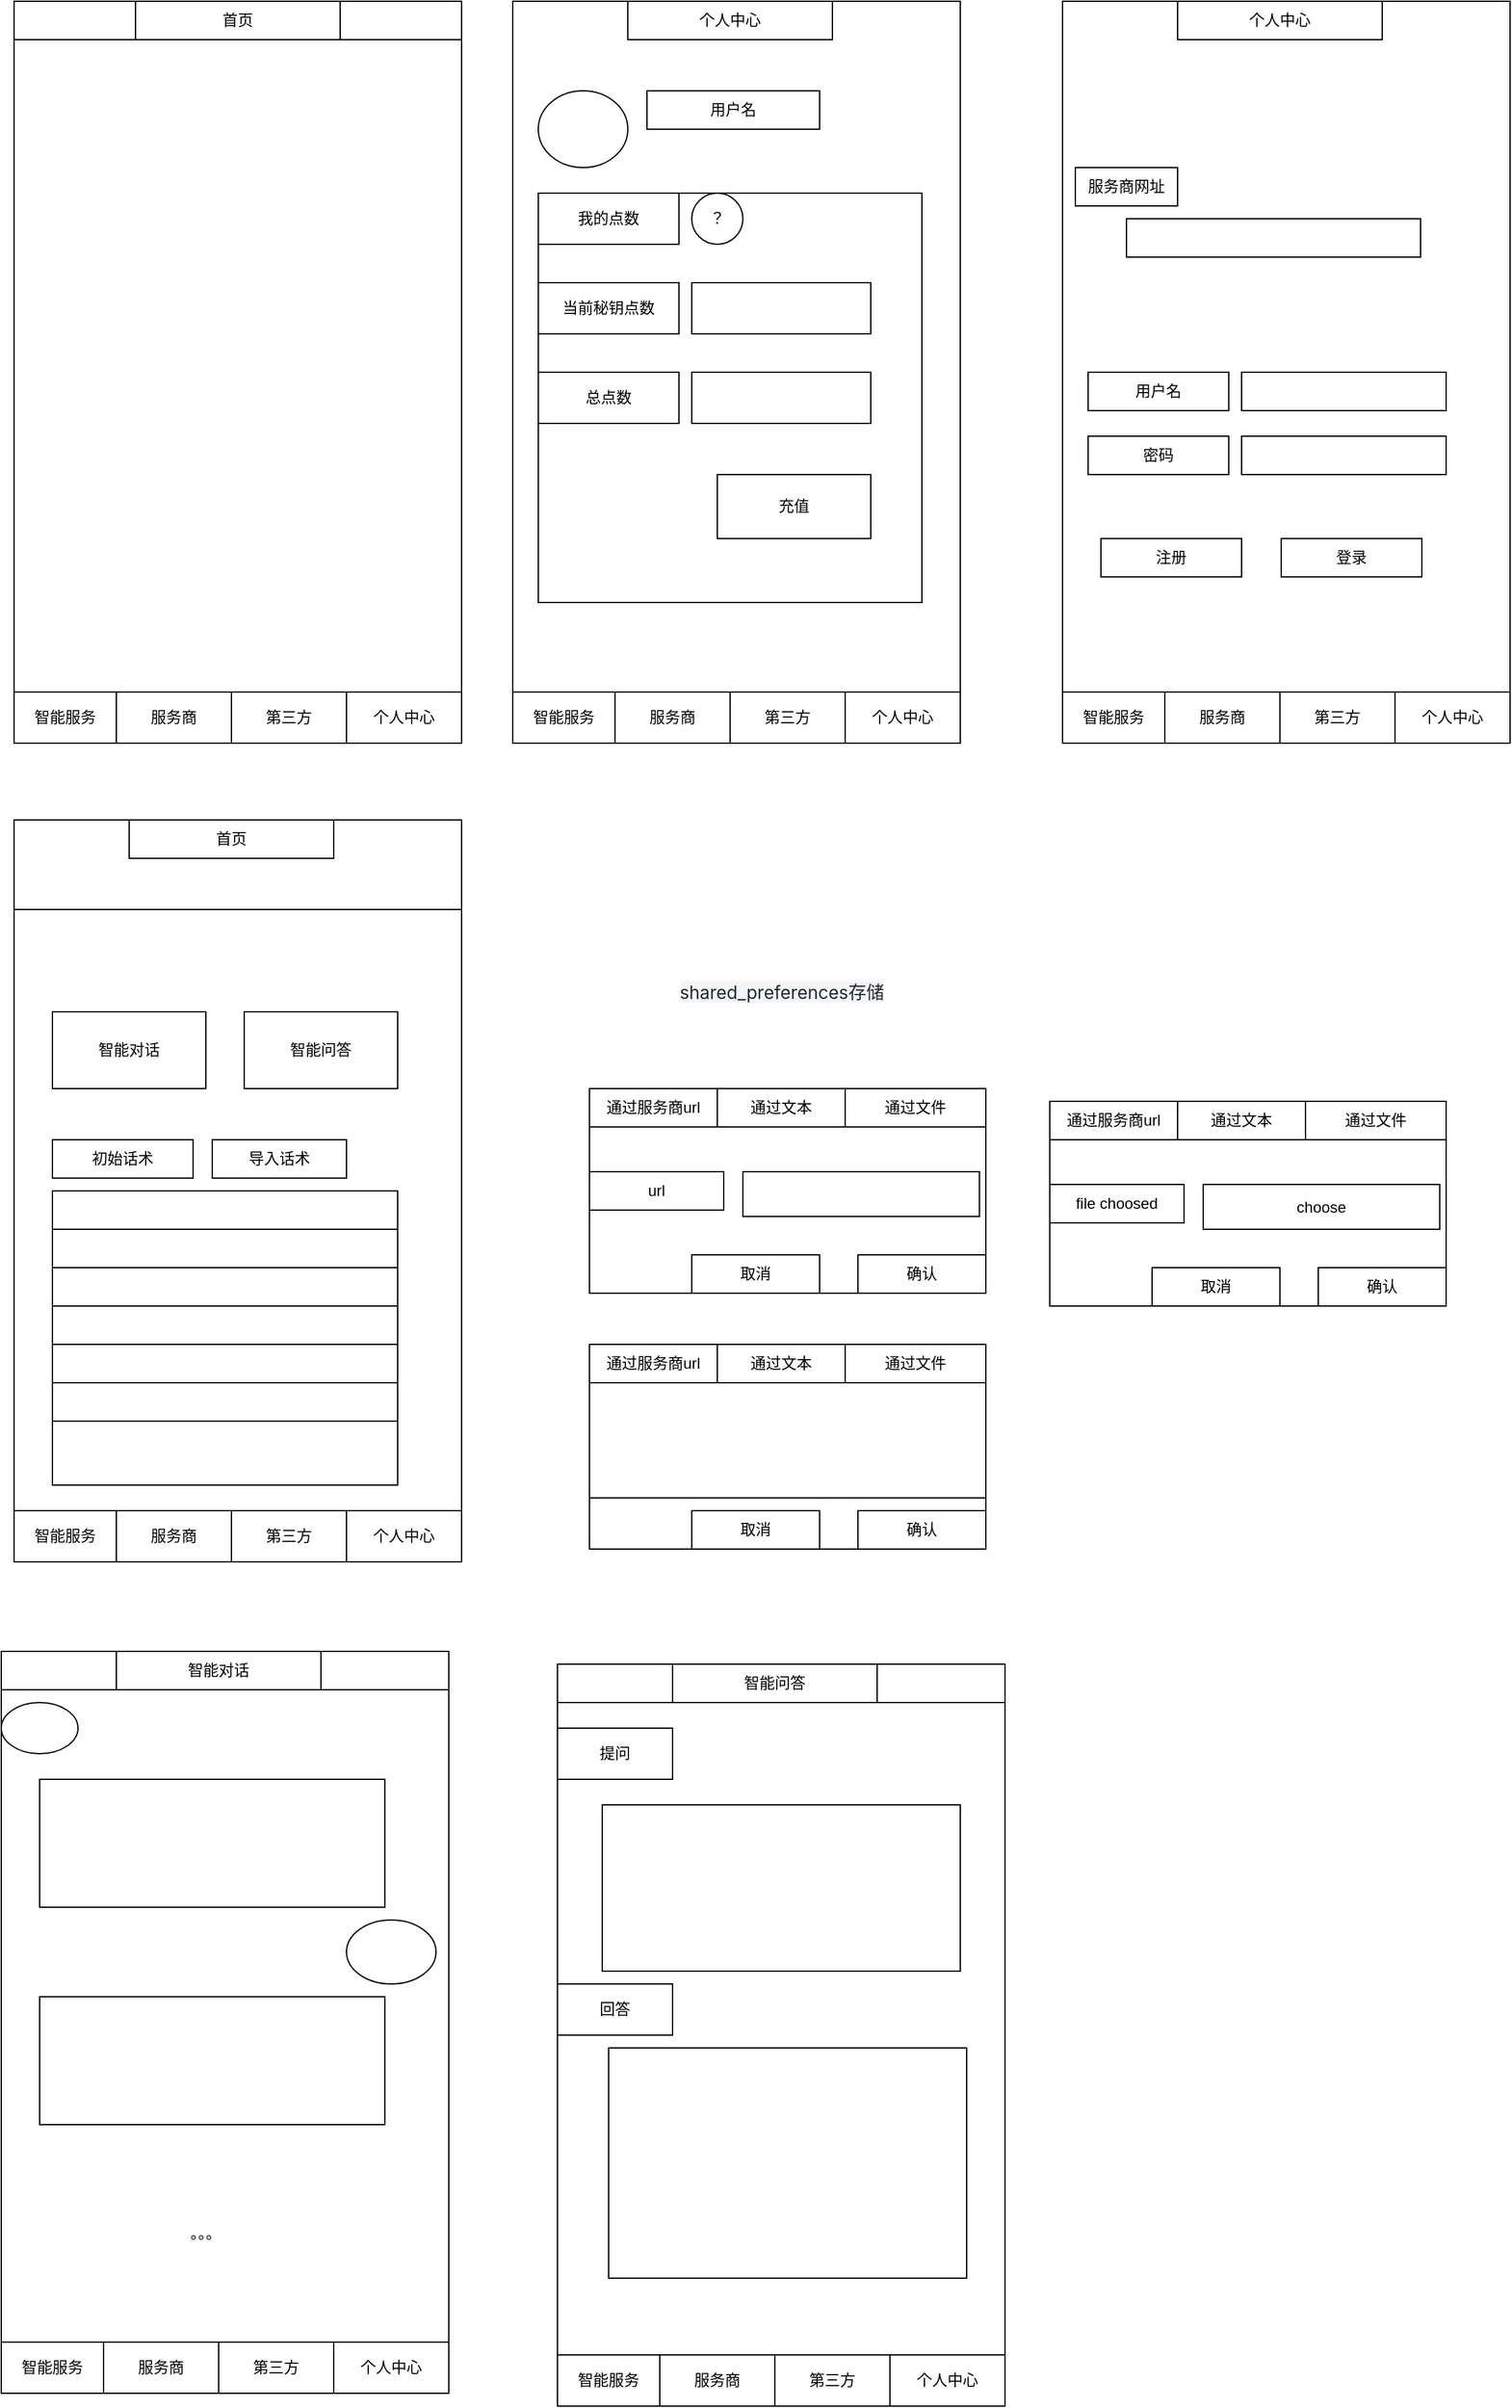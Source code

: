 <mxfile version="20.2.3" type="device"><diagram id="aNU77eTAvmg_I-m_SI2F" name="第 1 页"><mxGraphModel dx="1038" dy="649" grid="1" gridSize="10" guides="1" tooltips="1" connect="1" arrows="1" fold="1" page="1" pageScale="1" pageWidth="827" pageHeight="1169" math="0" shadow="0"><root><mxCell id="0"/><mxCell id="1" parent="0"/><mxCell id="dAYr0hMt6V5G8Yhlm8sh-31" value="" style="rounded=0;whiteSpace=wrap;html=1;" vertex="1" parent="1"><mxGeometry x="140" y="690" width="350" height="580" as="geometry"/></mxCell><mxCell id="dAYr0hMt6V5G8Yhlm8sh-1" value="" style="rounded=0;whiteSpace=wrap;html=1;" vertex="1" parent="1"><mxGeometry x="140" y="50" width="350" height="580" as="geometry"/></mxCell><mxCell id="dAYr0hMt6V5G8Yhlm8sh-2" value="首页" style="rounded=0;whiteSpace=wrap;html=1;" vertex="1" parent="1"><mxGeometry x="235" y="50" width="160" height="30" as="geometry"/></mxCell><mxCell id="dAYr0hMt6V5G8Yhlm8sh-3" value="" style="rounded=0;whiteSpace=wrap;html=1;" vertex="1" parent="1"><mxGeometry x="140" y="80" width="350" height="510" as="geometry"/></mxCell><mxCell id="dAYr0hMt6V5G8Yhlm8sh-4" value="智能服务" style="rounded=0;whiteSpace=wrap;html=1;" vertex="1" parent="1"><mxGeometry x="140" y="1230" width="80" height="40" as="geometry"/></mxCell><mxCell id="dAYr0hMt6V5G8Yhlm8sh-5" value="第三方" style="rounded=0;whiteSpace=wrap;html=1;" vertex="1" parent="1"><mxGeometry x="310" y="1230" width="90" height="40" as="geometry"/></mxCell><mxCell id="dAYr0hMt6V5G8Yhlm8sh-6" value="个人中心" style="rounded=0;whiteSpace=wrap;html=1;" vertex="1" parent="1"><mxGeometry x="400" y="1230" width="90" height="40" as="geometry"/></mxCell><mxCell id="dAYr0hMt6V5G8Yhlm8sh-7" value="服务商" style="rounded=0;whiteSpace=wrap;html=1;" vertex="1" parent="1"><mxGeometry x="220" y="1230" width="90" height="40" as="geometry"/></mxCell><mxCell id="dAYr0hMt6V5G8Yhlm8sh-8" value="" style="rounded=0;whiteSpace=wrap;html=1;" vertex="1" parent="1"><mxGeometry x="530" y="50" width="350" height="580" as="geometry"/></mxCell><mxCell id="dAYr0hMt6V5G8Yhlm8sh-9" value="个人中心" style="rounded=0;whiteSpace=wrap;html=1;" vertex="1" parent="1"><mxGeometry x="620" y="50" width="160" height="30" as="geometry"/></mxCell><mxCell id="dAYr0hMt6V5G8Yhlm8sh-11" value="" style="rounded=0;whiteSpace=wrap;html=1;" vertex="1" parent="1"><mxGeometry x="960" y="50" width="350" height="580" as="geometry"/></mxCell><mxCell id="dAYr0hMt6V5G8Yhlm8sh-12" value="个人中心" style="rounded=0;whiteSpace=wrap;html=1;" vertex="1" parent="1"><mxGeometry x="1050" y="50" width="160" height="30" as="geometry"/></mxCell><mxCell id="dAYr0hMt6V5G8Yhlm8sh-13" value="服务商网址" style="rounded=0;whiteSpace=wrap;html=1;" vertex="1" parent="1"><mxGeometry x="970" y="180" width="80" height="30" as="geometry"/></mxCell><mxCell id="dAYr0hMt6V5G8Yhlm8sh-14" value="" style="rounded=0;whiteSpace=wrap;html=1;" vertex="1" parent="1"><mxGeometry x="1010" y="220" width="230" height="30" as="geometry"/></mxCell><mxCell id="dAYr0hMt6V5G8Yhlm8sh-15" value="用户名" style="rounded=0;whiteSpace=wrap;html=1;" vertex="1" parent="1"><mxGeometry x="980" y="340" width="110" height="30" as="geometry"/></mxCell><mxCell id="dAYr0hMt6V5G8Yhlm8sh-16" value="密码" style="rounded=0;whiteSpace=wrap;html=1;" vertex="1" parent="1"><mxGeometry x="980" y="390" width="110" height="30" as="geometry"/></mxCell><mxCell id="dAYr0hMt6V5G8Yhlm8sh-17" value="" style="rounded=0;whiteSpace=wrap;html=1;" vertex="1" parent="1"><mxGeometry x="1100" y="340" width="160" height="30" as="geometry"/></mxCell><mxCell id="dAYr0hMt6V5G8Yhlm8sh-18" value="" style="rounded=0;whiteSpace=wrap;html=1;" vertex="1" parent="1"><mxGeometry x="1100" y="390" width="160" height="30" as="geometry"/></mxCell><mxCell id="dAYr0hMt6V5G8Yhlm8sh-19" value="登录" style="rounded=0;whiteSpace=wrap;html=1;" vertex="1" parent="1"><mxGeometry x="1131" y="470" width="110" height="30" as="geometry"/></mxCell><mxCell id="dAYr0hMt6V5G8Yhlm8sh-20" value="注册" style="rounded=0;whiteSpace=wrap;html=1;" vertex="1" parent="1"><mxGeometry x="990" y="470" width="110" height="30" as="geometry"/></mxCell><mxCell id="dAYr0hMt6V5G8Yhlm8sh-21" value="" style="ellipse;whiteSpace=wrap;html=1;" vertex="1" parent="1"><mxGeometry x="550" y="120" width="70" height="60" as="geometry"/></mxCell><mxCell id="dAYr0hMt6V5G8Yhlm8sh-22" value="用户名" style="rounded=0;whiteSpace=wrap;html=1;" vertex="1" parent="1"><mxGeometry x="635" y="120" width="135" height="30" as="geometry"/></mxCell><mxCell id="dAYr0hMt6V5G8Yhlm8sh-23" value="" style="rounded=0;whiteSpace=wrap;html=1;" vertex="1" parent="1"><mxGeometry x="550" y="200" width="300" height="320" as="geometry"/></mxCell><mxCell id="dAYr0hMt6V5G8Yhlm8sh-24" value="我的点数" style="rounded=0;whiteSpace=wrap;html=1;" vertex="1" parent="1"><mxGeometry x="550" y="200" width="110" height="40" as="geometry"/></mxCell><mxCell id="dAYr0hMt6V5G8Yhlm8sh-25" value="当前秘钥点数" style="rounded=0;whiteSpace=wrap;html=1;" vertex="1" parent="1"><mxGeometry x="550" y="270" width="110" height="40" as="geometry"/></mxCell><mxCell id="dAYr0hMt6V5G8Yhlm8sh-26" value="总点数" style="rounded=0;whiteSpace=wrap;html=1;" vertex="1" parent="1"><mxGeometry x="550" y="340" width="110" height="40" as="geometry"/></mxCell><mxCell id="dAYr0hMt6V5G8Yhlm8sh-27" value="" style="rounded=0;whiteSpace=wrap;html=1;" vertex="1" parent="1"><mxGeometry x="670" y="270" width="140" height="40" as="geometry"/></mxCell><mxCell id="dAYr0hMt6V5G8Yhlm8sh-28" value="" style="rounded=0;whiteSpace=wrap;html=1;" vertex="1" parent="1"><mxGeometry x="670" y="340" width="140" height="40" as="geometry"/></mxCell><mxCell id="dAYr0hMt6V5G8Yhlm8sh-29" value="充值" style="rounded=0;whiteSpace=wrap;html=1;" vertex="1" parent="1"><mxGeometry x="690" y="420" width="120" height="50" as="geometry"/></mxCell><mxCell id="dAYr0hMt6V5G8Yhlm8sh-30" value="？" style="ellipse;whiteSpace=wrap;html=1;" vertex="1" parent="1"><mxGeometry x="670" y="200" width="40" height="40" as="geometry"/></mxCell><mxCell id="dAYr0hMt6V5G8Yhlm8sh-32" value="首页" style="rounded=0;whiteSpace=wrap;html=1;" vertex="1" parent="1"><mxGeometry x="230" y="690" width="160" height="30" as="geometry"/></mxCell><mxCell id="dAYr0hMt6V5G8Yhlm8sh-35" value="智能服务" style="rounded=0;whiteSpace=wrap;html=1;" vertex="1" parent="1"><mxGeometry x="530" y="590" width="80" height="40" as="geometry"/></mxCell><mxCell id="dAYr0hMt6V5G8Yhlm8sh-36" value="第三方" style="rounded=0;whiteSpace=wrap;html=1;" vertex="1" parent="1"><mxGeometry x="700" y="590" width="90" height="40" as="geometry"/></mxCell><mxCell id="dAYr0hMt6V5G8Yhlm8sh-37" value="个人中心" style="rounded=0;whiteSpace=wrap;html=1;" vertex="1" parent="1"><mxGeometry x="790" y="590" width="90" height="40" as="geometry"/></mxCell><mxCell id="dAYr0hMt6V5G8Yhlm8sh-38" value="服务商" style="rounded=0;whiteSpace=wrap;html=1;" vertex="1" parent="1"><mxGeometry x="610" y="590" width="90" height="40" as="geometry"/></mxCell><mxCell id="dAYr0hMt6V5G8Yhlm8sh-39" value="智能服务" style="rounded=0;whiteSpace=wrap;html=1;" vertex="1" parent="1"><mxGeometry x="140" y="590" width="80" height="40" as="geometry"/></mxCell><mxCell id="dAYr0hMt6V5G8Yhlm8sh-40" value="第三方" style="rounded=0;whiteSpace=wrap;html=1;" vertex="1" parent="1"><mxGeometry x="310" y="590" width="90" height="40" as="geometry"/></mxCell><mxCell id="dAYr0hMt6V5G8Yhlm8sh-41" value="个人中心" style="rounded=0;whiteSpace=wrap;html=1;" vertex="1" parent="1"><mxGeometry x="400" y="590" width="90" height="40" as="geometry"/></mxCell><mxCell id="dAYr0hMt6V5G8Yhlm8sh-42" value="服务商" style="rounded=0;whiteSpace=wrap;html=1;" vertex="1" parent="1"><mxGeometry x="220" y="590" width="90" height="40" as="geometry"/></mxCell><mxCell id="dAYr0hMt6V5G8Yhlm8sh-43" value="智能服务" style="rounded=0;whiteSpace=wrap;html=1;" vertex="1" parent="1"><mxGeometry x="960" y="590" width="80" height="40" as="geometry"/></mxCell><mxCell id="dAYr0hMt6V5G8Yhlm8sh-44" value="第三方" style="rounded=0;whiteSpace=wrap;html=1;" vertex="1" parent="1"><mxGeometry x="1130" y="590" width="90" height="40" as="geometry"/></mxCell><mxCell id="dAYr0hMt6V5G8Yhlm8sh-45" value="个人中心" style="rounded=0;whiteSpace=wrap;html=1;" vertex="1" parent="1"><mxGeometry x="1220" y="590" width="90" height="40" as="geometry"/></mxCell><mxCell id="dAYr0hMt6V5G8Yhlm8sh-46" value="服务商" style="rounded=0;whiteSpace=wrap;html=1;" vertex="1" parent="1"><mxGeometry x="1040" y="590" width="90" height="40" as="geometry"/></mxCell><mxCell id="dAYr0hMt6V5G8Yhlm8sh-47" value="" style="rounded=0;whiteSpace=wrap;html=1;" vertex="1" parent="1"><mxGeometry x="140" y="760" width="350" height="470" as="geometry"/></mxCell><mxCell id="dAYr0hMt6V5G8Yhlm8sh-48" value="智能对话" style="rounded=0;whiteSpace=wrap;html=1;" vertex="1" parent="1"><mxGeometry x="170" y="840" width="120" height="60" as="geometry"/></mxCell><mxCell id="dAYr0hMt6V5G8Yhlm8sh-49" value="智能问答" style="rounded=0;whiteSpace=wrap;html=1;" vertex="1" parent="1"><mxGeometry x="320" y="840" width="120" height="60" as="geometry"/></mxCell><mxCell id="dAYr0hMt6V5G8Yhlm8sh-50" value="初始话术" style="rounded=0;whiteSpace=wrap;html=1;" vertex="1" parent="1"><mxGeometry x="170" y="940" width="110" height="30" as="geometry"/></mxCell><mxCell id="dAYr0hMt6V5G8Yhlm8sh-51" value="导入话术" style="rounded=0;whiteSpace=wrap;html=1;" vertex="1" parent="1"><mxGeometry x="295" y="940" width="105" height="30" as="geometry"/></mxCell><mxCell id="dAYr0hMt6V5G8Yhlm8sh-52" value="" style="rounded=0;whiteSpace=wrap;html=1;" vertex="1" parent="1"><mxGeometry x="170" y="980" width="270" height="230" as="geometry"/></mxCell><mxCell id="dAYr0hMt6V5G8Yhlm8sh-53" value="" style="rounded=0;whiteSpace=wrap;html=1;" vertex="1" parent="1"><mxGeometry x="170" y="980" width="270" height="30" as="geometry"/></mxCell><mxCell id="dAYr0hMt6V5G8Yhlm8sh-54" value="" style="rounded=0;whiteSpace=wrap;html=1;" vertex="1" parent="1"><mxGeometry x="170" y="1010" width="270" height="30" as="geometry"/></mxCell><mxCell id="dAYr0hMt6V5G8Yhlm8sh-55" value="" style="rounded=0;whiteSpace=wrap;html=1;" vertex="1" parent="1"><mxGeometry x="170" y="1130" width="270" height="30" as="geometry"/></mxCell><mxCell id="dAYr0hMt6V5G8Yhlm8sh-56" value="" style="rounded=0;whiteSpace=wrap;html=1;" vertex="1" parent="1"><mxGeometry x="170" y="1100" width="270" height="30" as="geometry"/></mxCell><mxCell id="dAYr0hMt6V5G8Yhlm8sh-57" value="" style="rounded=0;whiteSpace=wrap;html=1;" vertex="1" parent="1"><mxGeometry x="170" y="1070" width="270" height="30" as="geometry"/></mxCell><mxCell id="dAYr0hMt6V5G8Yhlm8sh-58" value="" style="rounded=0;whiteSpace=wrap;html=1;" vertex="1" parent="1"><mxGeometry x="170" y="1040" width="270" height="30" as="geometry"/></mxCell><mxCell id="dAYr0hMt6V5G8Yhlm8sh-77" value="" style="rounded=0;whiteSpace=wrap;html=1;" vertex="1" parent="1"><mxGeometry x="590" y="900" width="310" height="160" as="geometry"/></mxCell><mxCell id="dAYr0hMt6V5G8Yhlm8sh-78" value="通过服务商url" style="rounded=0;whiteSpace=wrap;html=1;" vertex="1" parent="1"><mxGeometry x="590" y="900" width="100" height="30" as="geometry"/></mxCell><mxCell id="dAYr0hMt6V5G8Yhlm8sh-79" value="通过文本" style="rounded=0;whiteSpace=wrap;html=1;" vertex="1" parent="1"><mxGeometry x="690" y="900" width="100" height="30" as="geometry"/></mxCell><mxCell id="dAYr0hMt6V5G8Yhlm8sh-80" value="通过文件" style="rounded=0;whiteSpace=wrap;html=1;" vertex="1" parent="1"><mxGeometry x="790" y="900" width="110" height="30" as="geometry"/></mxCell><mxCell id="dAYr0hMt6V5G8Yhlm8sh-81" value="&lt;span style=&quot;color: rgb(36, 41, 47); font-family: -apple-system, BlinkMacSystemFont, &amp;quot;Segoe UI&amp;quot;, &amp;quot;Noto Sans&amp;quot;, Helvetica, Arial, sans-serif, &amp;quot;apple color emoji&amp;quot;, &amp;quot;segoe ui emoji&amp;quot;; font-size: 14px; text-align: start; background-color: rgb(244, 246, 248);&quot;&gt;shared_preferences存储&lt;/span&gt;" style="text;html=1;align=center;verticalAlign=middle;resizable=0;points=[];autosize=1;strokeColor=none;fillColor=none;" vertex="1" parent="1"><mxGeometry x="655" y="810" width="170" height="30" as="geometry"/></mxCell><mxCell id="dAYr0hMt6V5G8Yhlm8sh-82" value="url" style="rounded=0;whiteSpace=wrap;html=1;" vertex="1" parent="1"><mxGeometry x="590" y="965" width="105" height="30" as="geometry"/></mxCell><mxCell id="dAYr0hMt6V5G8Yhlm8sh-83" value="" style="rounded=0;whiteSpace=wrap;html=1;" vertex="1" parent="1"><mxGeometry x="590" y="1100" width="310" height="160" as="geometry"/></mxCell><mxCell id="dAYr0hMt6V5G8Yhlm8sh-84" value="通过服务商url" style="rounded=0;whiteSpace=wrap;html=1;" vertex="1" parent="1"><mxGeometry x="590" y="1100" width="100" height="30" as="geometry"/></mxCell><mxCell id="dAYr0hMt6V5G8Yhlm8sh-85" value="通过文本" style="rounded=0;whiteSpace=wrap;html=1;" vertex="1" parent="1"><mxGeometry x="690" y="1100" width="100" height="30" as="geometry"/></mxCell><mxCell id="dAYr0hMt6V5G8Yhlm8sh-86" value="通过文件" style="rounded=0;whiteSpace=wrap;html=1;" vertex="1" parent="1"><mxGeometry x="790" y="1100" width="110" height="30" as="geometry"/></mxCell><mxCell id="dAYr0hMt6V5G8Yhlm8sh-87" value="" style="rounded=0;whiteSpace=wrap;html=1;" vertex="1" parent="1"><mxGeometry x="590" y="1130" width="310" height="90" as="geometry"/></mxCell><mxCell id="dAYr0hMt6V5G8Yhlm8sh-88" value="确认" style="rounded=0;whiteSpace=wrap;html=1;" vertex="1" parent="1"><mxGeometry x="800" y="1230" width="100" height="30" as="geometry"/></mxCell><mxCell id="dAYr0hMt6V5G8Yhlm8sh-89" value="取消" style="rounded=0;whiteSpace=wrap;html=1;" vertex="1" parent="1"><mxGeometry x="670" y="1230" width="100" height="30" as="geometry"/></mxCell><mxCell id="dAYr0hMt6V5G8Yhlm8sh-90" value="" style="rounded=0;whiteSpace=wrap;html=1;" vertex="1" parent="1"><mxGeometry x="710" y="965" width="185" height="35" as="geometry"/></mxCell><mxCell id="dAYr0hMt6V5G8Yhlm8sh-91" value="确认" style="rounded=0;whiteSpace=wrap;html=1;" vertex="1" parent="1"><mxGeometry x="800" y="1030" width="100" height="30" as="geometry"/></mxCell><mxCell id="dAYr0hMt6V5G8Yhlm8sh-92" value="取消" style="rounded=0;whiteSpace=wrap;html=1;" vertex="1" parent="1"><mxGeometry x="670" y="1030" width="100" height="30" as="geometry"/></mxCell><mxCell id="dAYr0hMt6V5G8Yhlm8sh-93" value="" style="rounded=0;whiteSpace=wrap;html=1;" vertex="1" parent="1"><mxGeometry x="950" y="910" width="310" height="160" as="geometry"/></mxCell><mxCell id="dAYr0hMt6V5G8Yhlm8sh-94" value="通过服务商url" style="rounded=0;whiteSpace=wrap;html=1;" vertex="1" parent="1"><mxGeometry x="950" y="910" width="100" height="30" as="geometry"/></mxCell><mxCell id="dAYr0hMt6V5G8Yhlm8sh-95" value="通过文本" style="rounded=0;whiteSpace=wrap;html=1;" vertex="1" parent="1"><mxGeometry x="1050" y="910" width="100" height="30" as="geometry"/></mxCell><mxCell id="dAYr0hMt6V5G8Yhlm8sh-96" value="通过文件" style="rounded=0;whiteSpace=wrap;html=1;" vertex="1" parent="1"><mxGeometry x="1150" y="910" width="110" height="30" as="geometry"/></mxCell><mxCell id="dAYr0hMt6V5G8Yhlm8sh-97" value="file choosed" style="rounded=0;whiteSpace=wrap;html=1;" vertex="1" parent="1"><mxGeometry x="950" y="975" width="105" height="30" as="geometry"/></mxCell><mxCell id="dAYr0hMt6V5G8Yhlm8sh-98" value="choose" style="rounded=0;whiteSpace=wrap;html=1;" vertex="1" parent="1"><mxGeometry x="1070" y="975" width="185" height="35" as="geometry"/></mxCell><mxCell id="dAYr0hMt6V5G8Yhlm8sh-99" value="确认" style="rounded=0;whiteSpace=wrap;html=1;" vertex="1" parent="1"><mxGeometry x="1160" y="1040" width="100" height="30" as="geometry"/></mxCell><mxCell id="dAYr0hMt6V5G8Yhlm8sh-100" value="取消" style="rounded=0;whiteSpace=wrap;html=1;" vertex="1" parent="1"><mxGeometry x="1030" y="1040" width="100" height="30" as="geometry"/></mxCell><mxCell id="dAYr0hMt6V5G8Yhlm8sh-101" value="" style="rounded=0;whiteSpace=wrap;html=1;" vertex="1" parent="1"><mxGeometry x="130" y="1340" width="350" height="580" as="geometry"/></mxCell><mxCell id="dAYr0hMt6V5G8Yhlm8sh-102" value="智能服务" style="rounded=0;whiteSpace=wrap;html=1;" vertex="1" parent="1"><mxGeometry x="130" y="1880" width="80" height="40" as="geometry"/></mxCell><mxCell id="dAYr0hMt6V5G8Yhlm8sh-103" value="第三方" style="rounded=0;whiteSpace=wrap;html=1;" vertex="1" parent="1"><mxGeometry x="300" y="1880" width="90" height="40" as="geometry"/></mxCell><mxCell id="dAYr0hMt6V5G8Yhlm8sh-104" value="个人中心" style="rounded=0;whiteSpace=wrap;html=1;" vertex="1" parent="1"><mxGeometry x="390" y="1880" width="90" height="40" as="geometry"/></mxCell><mxCell id="dAYr0hMt6V5G8Yhlm8sh-105" value="服务商" style="rounded=0;whiteSpace=wrap;html=1;" vertex="1" parent="1"><mxGeometry x="210" y="1880" width="90" height="40" as="geometry"/></mxCell><mxCell id="dAYr0hMt6V5G8Yhlm8sh-106" value="智能对话" style="rounded=0;whiteSpace=wrap;html=1;" vertex="1" parent="1"><mxGeometry x="220" y="1340" width="160" height="30" as="geometry"/></mxCell><mxCell id="dAYr0hMt6V5G8Yhlm8sh-107" value="" style="rounded=0;whiteSpace=wrap;html=1;" vertex="1" parent="1"><mxGeometry x="130" y="1370" width="350" height="510" as="geometry"/></mxCell><mxCell id="dAYr0hMt6V5G8Yhlm8sh-120" value="" style="ellipse;whiteSpace=wrap;html=1;" vertex="1" parent="1"><mxGeometry x="130" y="1380" width="60" height="40" as="geometry"/></mxCell><mxCell id="dAYr0hMt6V5G8Yhlm8sh-121" value="" style="rounded=0;whiteSpace=wrap;html=1;" vertex="1" parent="1"><mxGeometry x="160" y="1440" width="270" height="100" as="geometry"/></mxCell><mxCell id="dAYr0hMt6V5G8Yhlm8sh-122" value="" style="ellipse;whiteSpace=wrap;html=1;" vertex="1" parent="1"><mxGeometry x="400" y="1550" width="70" height="50" as="geometry"/></mxCell><mxCell id="dAYr0hMt6V5G8Yhlm8sh-123" value="" style="rounded=0;whiteSpace=wrap;html=1;" vertex="1" parent="1"><mxGeometry x="160" y="1610" width="270" height="100" as="geometry"/></mxCell><mxCell id="dAYr0hMt6V5G8Yhlm8sh-124" value="" style="rounded=0;whiteSpace=wrap;html=1;" vertex="1" parent="1"><mxGeometry x="565" y="1350" width="350" height="580" as="geometry"/></mxCell><mxCell id="dAYr0hMt6V5G8Yhlm8sh-125" value="智能服务" style="rounded=0;whiteSpace=wrap;html=1;" vertex="1" parent="1"><mxGeometry x="565" y="1890" width="80" height="40" as="geometry"/></mxCell><mxCell id="dAYr0hMt6V5G8Yhlm8sh-126" value="第三方" style="rounded=0;whiteSpace=wrap;html=1;" vertex="1" parent="1"><mxGeometry x="735" y="1890" width="90" height="40" as="geometry"/></mxCell><mxCell id="dAYr0hMt6V5G8Yhlm8sh-127" value="个人中心" style="rounded=0;whiteSpace=wrap;html=1;" vertex="1" parent="1"><mxGeometry x="825" y="1890" width="90" height="40" as="geometry"/></mxCell><mxCell id="dAYr0hMt6V5G8Yhlm8sh-128" value="服务商" style="rounded=0;whiteSpace=wrap;html=1;" vertex="1" parent="1"><mxGeometry x="645" y="1890" width="90" height="40" as="geometry"/></mxCell><mxCell id="dAYr0hMt6V5G8Yhlm8sh-129" value="智能问答" style="rounded=0;whiteSpace=wrap;html=1;" vertex="1" parent="1"><mxGeometry x="655" y="1350" width="160" height="30" as="geometry"/></mxCell><mxCell id="dAYr0hMt6V5G8Yhlm8sh-130" value="" style="rounded=0;whiteSpace=wrap;html=1;" vertex="1" parent="1"><mxGeometry x="565" y="1380" width="350" height="510" as="geometry"/></mxCell><mxCell id="dAYr0hMt6V5G8Yhlm8sh-132" value="" style="rounded=0;whiteSpace=wrap;html=1;" vertex="1" parent="1"><mxGeometry x="600" y="1460" width="280" height="130" as="geometry"/></mxCell><mxCell id="dAYr0hMt6V5G8Yhlm8sh-134" value="" style="rounded=0;whiteSpace=wrap;html=1;" vertex="1" parent="1"><mxGeometry x="605" y="1650" width="280" height="180" as="geometry"/></mxCell><mxCell id="dAYr0hMt6V5G8Yhlm8sh-135" value="提问" style="rounded=0;whiteSpace=wrap;html=1;" vertex="1" parent="1"><mxGeometry x="565" y="1400" width="90" height="40" as="geometry"/></mxCell><mxCell id="dAYr0hMt6V5G8Yhlm8sh-136" value="回答" style="rounded=0;whiteSpace=wrap;html=1;" vertex="1" parent="1"><mxGeometry x="565" y="1600" width="90" height="40" as="geometry"/></mxCell><mxCell id="dAYr0hMt6V5G8Yhlm8sh-137" value="。。。" style="text;html=1;strokeColor=none;fillColor=none;align=center;verticalAlign=middle;whiteSpace=wrap;rounded=0;" vertex="1" parent="1"><mxGeometry x="260" y="1780" width="60" height="30" as="geometry"/></mxCell></root></mxGraphModel></diagram></mxfile>